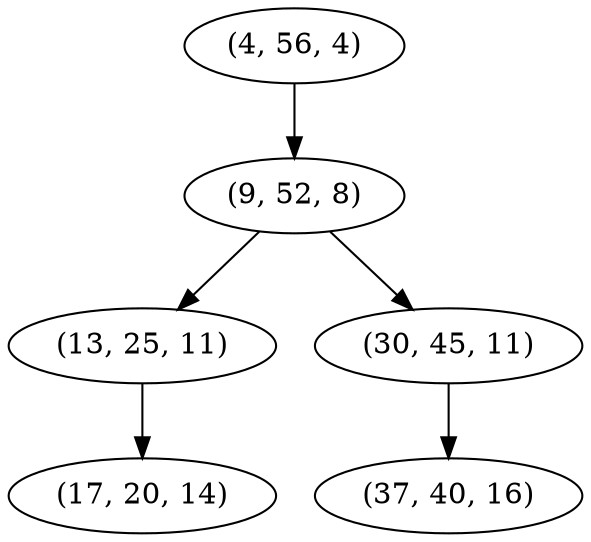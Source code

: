 digraph tree {
    "(4, 56, 4)";
    "(9, 52, 8)";
    "(13, 25, 11)";
    "(17, 20, 14)";
    "(30, 45, 11)";
    "(37, 40, 16)";
    "(4, 56, 4)" -> "(9, 52, 8)";
    "(9, 52, 8)" -> "(13, 25, 11)";
    "(9, 52, 8)" -> "(30, 45, 11)";
    "(13, 25, 11)" -> "(17, 20, 14)";
    "(30, 45, 11)" -> "(37, 40, 16)";
}
